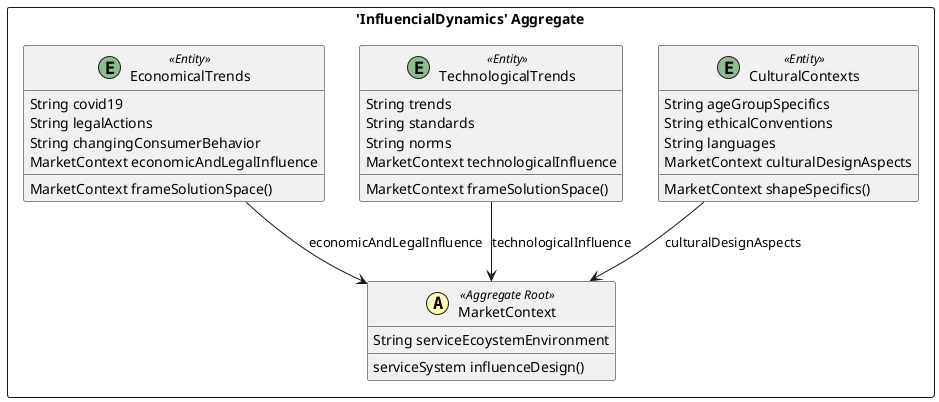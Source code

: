 @startuml

skinparam componentStyle uml2

package "'InfluencialDynamics' Aggregate" <<Rectangle>> {
	class MarketContext <<(A,#fffab8) Aggregate Root>> {
		String serviceEcoystemEnvironment
		serviceSystem influenceDesign()
	}
	class CulturalContexts <<(E,DarkSeaGreen) Entity>> {
		String ageGroupSpecifics
		String ethicalConventions
		String languages
		MarketContext culturalDesignAspects
		MarketContext shapeSpecifics()
	}
	class TechnologicalTrends <<(E,DarkSeaGreen) Entity>> {
		String trends
		String standards
		String norms
		MarketContext technologicalInfluence
		MarketContext frameSolutionSpace()
	}
	class EconomicalTrends <<(E,DarkSeaGreen) Entity>> {
		String covid19
		String legalActions
		String changingConsumerBehavior
		MarketContext economicAndLegalInfluence
		MarketContext frameSolutionSpace()
	}
}
CulturalContexts --> MarketContext : culturalDesignAspects
TechnologicalTrends --> MarketContext : technologicalInfluence
EconomicalTrends --> MarketContext : economicAndLegalInfluence


@enduml
